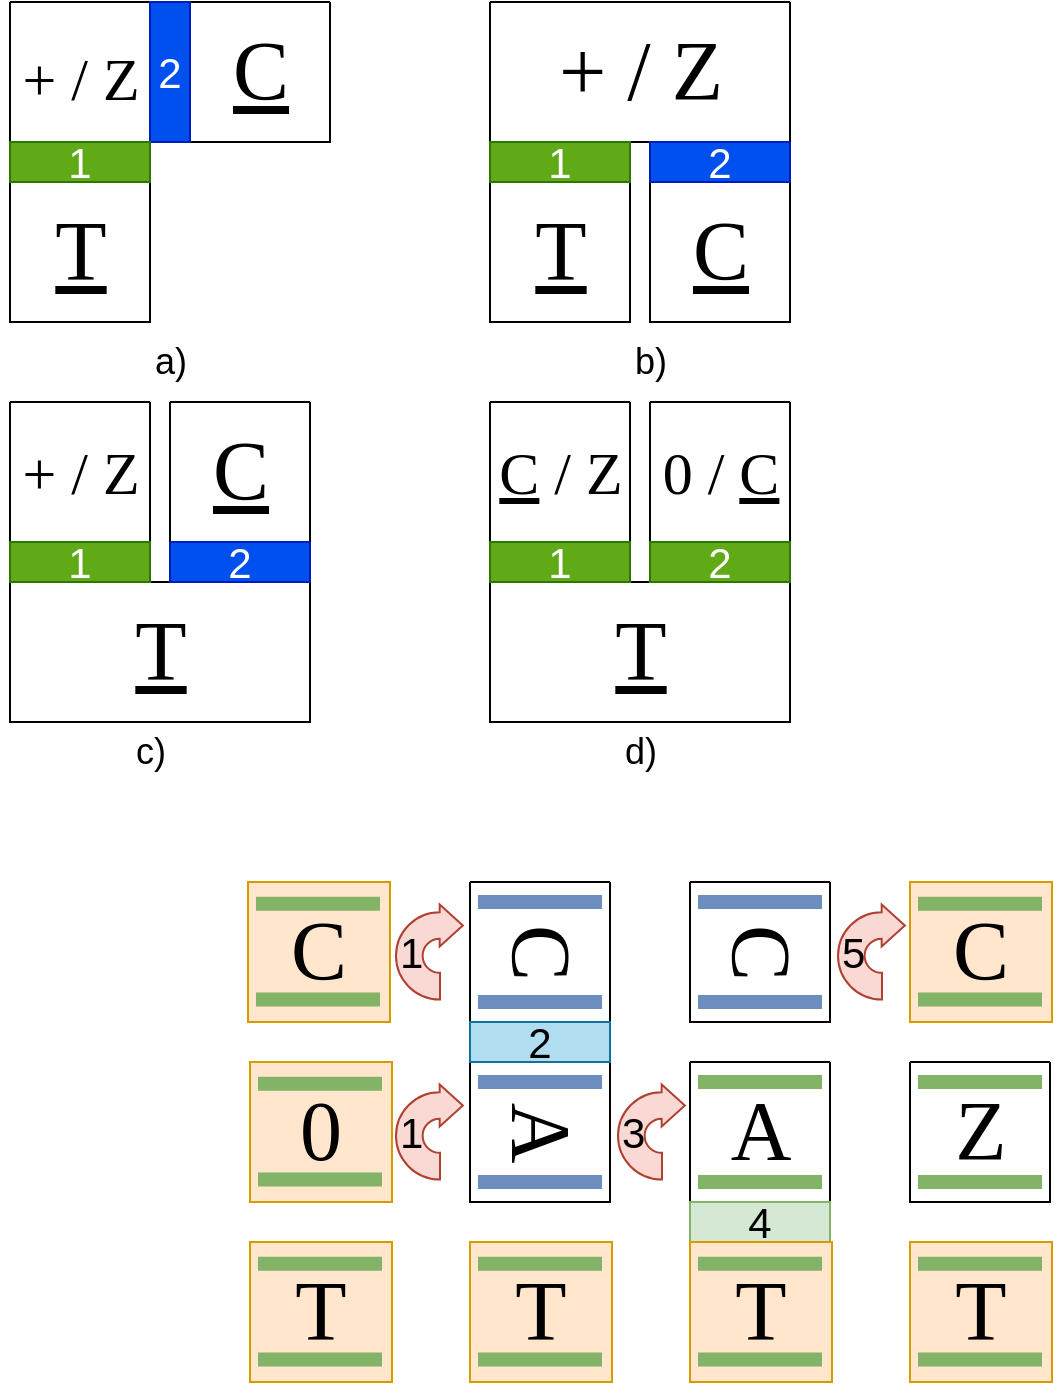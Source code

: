 <mxfile version="28.0.7">
  <diagram name="Page-1" id="nvPgF2uKXpndHgitnm1l">
    <mxGraphModel dx="570" dy="346" grid="1" gridSize="10" guides="1" tooltips="1" connect="1" arrows="1" fold="1" page="1" pageScale="1" pageWidth="827" pageHeight="1169" math="0" shadow="0">
      <root>
        <mxCell id="0" />
        <mxCell id="1" parent="0" />
        <mxCell id="quCFVB519tc5CZQaFRDl-6" value="" style="swimlane;startSize=0;" parent="1" vertex="1">
          <mxGeometry x="80" y="170" width="70" height="70" as="geometry">
            <mxRectangle x="80" y="160" width="50" height="40" as="alternateBounds" />
          </mxGeometry>
        </mxCell>
        <mxCell id="quCFVB519tc5CZQaFRDl-29" value="&lt;u&gt;&lt;font&gt;T&lt;/font&gt;&lt;/u&gt;" style="text;html=1;align=center;verticalAlign=middle;resizable=0;points=[];autosize=1;strokeColor=none;fillColor=none;fontSize=42;fontFamily=Garamond;" parent="quCFVB519tc5CZQaFRDl-6" vertex="1">
          <mxGeometry x="10" y="5" width="50" height="60" as="geometry" />
        </mxCell>
        <mxCell id="quCFVB519tc5CZQaFRDl-1" value="" style="swimlane;startSize=0;" parent="1" vertex="1">
          <mxGeometry x="80" y="80" width="90" height="70" as="geometry" />
        </mxCell>
        <mxCell id="quCFVB519tc5CZQaFRDl-27" value="&lt;div&gt;&lt;font style=&quot;font-size: 30px;&quot;&gt;+ / Z&lt;/font&gt;&lt;/div&gt;" style="text;html=1;align=center;verticalAlign=middle;resizable=0;points=[];autosize=1;strokeColor=none;fillColor=none;fontSize=42;fontFamily=Garamond;spacing=-2;" parent="quCFVB519tc5CZQaFRDl-1" vertex="1">
          <mxGeometry y="5" width="70" height="60" as="geometry" />
        </mxCell>
        <mxCell id="quCFVB519tc5CZQaFRDl-5" value="" style="swimlane;startSize=0;" parent="1" vertex="1">
          <mxGeometry x="170" y="80" width="70" height="70" as="geometry" />
        </mxCell>
        <mxCell id="quCFVB519tc5CZQaFRDl-28" value="&lt;u&gt;&lt;font&gt;C&lt;/font&gt;&lt;/u&gt;" style="text;html=1;align=center;verticalAlign=middle;resizable=0;points=[];autosize=1;strokeColor=none;fillColor=none;fontSize=42;fontFamily=Garamond;" parent="quCFVB519tc5CZQaFRDl-5" vertex="1">
          <mxGeometry x="10" y="5" width="50" height="60" as="geometry" />
        </mxCell>
        <mxCell id="Zl_guKD1lhq5TGo22soF-123" value="2" style="rounded=0;whiteSpace=wrap;html=1;fillColor=#0050ef;fontColor=#ffffff;strokeColor=#001DBC;fontSize=21;" parent="quCFVB519tc5CZQaFRDl-5" vertex="1">
          <mxGeometry x="-20" width="20" height="70" as="geometry" />
        </mxCell>
        <mxCell id="quCFVB519tc5CZQaFRDl-7" value="" style="swimlane;startSize=0;fontSize=19;" parent="1" vertex="1">
          <mxGeometry x="320" y="80" width="150" height="70" as="geometry" />
        </mxCell>
        <mxCell id="quCFVB519tc5CZQaFRDl-30" value="&lt;font style=&quot;font-size: 42px;&quot;&gt;+ / Z&lt;/font&gt;" style="text;html=1;align=center;verticalAlign=middle;resizable=0;points=[];autosize=1;strokeColor=none;fillColor=none;fontSize=25;fontFamily=Garamond;" parent="quCFVB519tc5CZQaFRDl-7" vertex="1">
          <mxGeometry x="20" y="5" width="110" height="60" as="geometry" />
        </mxCell>
        <mxCell id="quCFVB519tc5CZQaFRDl-8" value="" style="swimlane;startSize=0;" parent="1" vertex="1">
          <mxGeometry x="320" y="170" width="70" height="70" as="geometry" />
        </mxCell>
        <mxCell id="quCFVB519tc5CZQaFRDl-32" value="&lt;u&gt;&lt;font&gt;T&lt;/font&gt;&lt;/u&gt;" style="text;html=1;align=center;verticalAlign=middle;resizable=0;points=[];autosize=1;strokeColor=none;fillColor=none;fontSize=42;fontFamily=Garamond;" parent="quCFVB519tc5CZQaFRDl-8" vertex="1">
          <mxGeometry x="10" y="5" width="50" height="60" as="geometry" />
        </mxCell>
        <mxCell id="quCFVB519tc5CZQaFRDl-9" value="" style="swimlane;startSize=0;" parent="1" vertex="1">
          <mxGeometry x="400" y="170" width="70" height="70" as="geometry" />
        </mxCell>
        <mxCell id="quCFVB519tc5CZQaFRDl-31" value="&lt;u&gt;&lt;font&gt;C&lt;/font&gt;&lt;/u&gt;" style="text;html=1;align=center;verticalAlign=middle;resizable=0;points=[];autosize=1;strokeColor=none;fillColor=none;fontSize=42;fontFamily=Garamond;" parent="quCFVB519tc5CZQaFRDl-9" vertex="1">
          <mxGeometry x="10" y="5" width="50" height="60" as="geometry" />
        </mxCell>
        <mxCell id="quCFVB519tc5CZQaFRDl-12" value="" style="swimlane;startSize=0;" parent="1" vertex="1">
          <mxGeometry x="80" y="370" width="150" height="70" as="geometry" />
        </mxCell>
        <mxCell id="quCFVB519tc5CZQaFRDl-35" value="&lt;u&gt;&lt;font&gt;T&lt;/font&gt;&lt;/u&gt;" style="text;html=1;align=center;verticalAlign=middle;resizable=0;points=[];autosize=1;strokeColor=none;fillColor=none;fontSize=42;fontFamily=Garamond;" parent="quCFVB519tc5CZQaFRDl-12" vertex="1">
          <mxGeometry x="50" y="5" width="50" height="60" as="geometry" />
        </mxCell>
        <mxCell id="quCFVB519tc5CZQaFRDl-13" value="" style="swimlane;startSize=0;" parent="1" vertex="1">
          <mxGeometry x="80" y="280" width="70" height="70" as="geometry" />
        </mxCell>
        <mxCell id="quCFVB519tc5CZQaFRDl-33" value="&lt;font style=&quot;font-size: 30px;&quot;&gt;+ / Z&lt;/font&gt;" style="text;html=1;align=center;verticalAlign=middle;resizable=0;points=[];autosize=1;strokeColor=none;fillColor=none;fontSize=32;fontFamily=Garamond;" parent="quCFVB519tc5CZQaFRDl-13" vertex="1">
          <mxGeometry x="-5" y="10" width="80" height="50" as="geometry" />
        </mxCell>
        <mxCell id="quCFVB519tc5CZQaFRDl-14" value="" style="swimlane;startSize=0;" parent="1" vertex="1">
          <mxGeometry x="160" y="280" width="70" height="70" as="geometry" />
        </mxCell>
        <mxCell id="quCFVB519tc5CZQaFRDl-34" value="&lt;u&gt;&lt;font&gt;C&lt;/font&gt;&lt;/u&gt;" style="text;html=1;align=center;verticalAlign=middle;resizable=0;points=[];autosize=1;strokeColor=none;fillColor=none;fontSize=42;fontFamily=Garamond;" parent="quCFVB519tc5CZQaFRDl-14" vertex="1">
          <mxGeometry x="10" y="5" width="50" height="60" as="geometry" />
        </mxCell>
        <mxCell id="quCFVB519tc5CZQaFRDl-15" value="" style="swimlane;startSize=0;" parent="1" vertex="1">
          <mxGeometry x="320" y="370" width="150" height="70" as="geometry" />
        </mxCell>
        <mxCell id="quCFVB519tc5CZQaFRDl-39" value="&lt;u&gt;&lt;font&gt;T&lt;/font&gt;&lt;/u&gt;" style="text;html=1;align=center;verticalAlign=middle;resizable=0;points=[];autosize=1;strokeColor=none;fillColor=none;fontSize=42;fontFamily=Garamond;" parent="quCFVB519tc5CZQaFRDl-15" vertex="1">
          <mxGeometry x="50" y="5" width="50" height="60" as="geometry" />
        </mxCell>
        <mxCell id="quCFVB519tc5CZQaFRDl-16" value="" style="swimlane;startSize=0;" parent="1" vertex="1">
          <mxGeometry x="320" y="280" width="70" height="70" as="geometry" />
        </mxCell>
        <mxCell id="quCFVB519tc5CZQaFRDl-36" value="&lt;u&gt;C&lt;/u&gt; / Z" style="text;html=1;align=center;verticalAlign=middle;resizable=0;points=[];autosize=1;strokeColor=none;fillColor=none;fontSize=30;fontFamily=Garamond;" parent="quCFVB519tc5CZQaFRDl-16" vertex="1">
          <mxGeometry x="-10" y="10" width="90" height="50" as="geometry" />
        </mxCell>
        <mxCell id="quCFVB519tc5CZQaFRDl-17" value="" style="swimlane;startSize=0;" parent="1" vertex="1">
          <mxGeometry x="400" y="280" width="70" height="70" as="geometry" />
        </mxCell>
        <mxCell id="quCFVB519tc5CZQaFRDl-37" value="0 / &lt;u&gt;C&lt;/u&gt;" style="text;html=1;align=center;verticalAlign=middle;resizable=0;points=[];autosize=1;strokeColor=none;fillColor=none;fontSize=30;fontFamily=Garamond;" parent="quCFVB519tc5CZQaFRDl-17" vertex="1">
          <mxGeometry x="-5" y="10" width="80" height="50" as="geometry" />
        </mxCell>
        <mxCell id="quCFVB519tc5CZQaFRDl-40" value="a)" style="text;html=1;align=center;verticalAlign=middle;resizable=0;points=[];autosize=1;strokeColor=none;fillColor=none;fontSize=18;" parent="1" vertex="1">
          <mxGeometry x="140" y="240" width="40" height="40" as="geometry" />
        </mxCell>
        <mxCell id="quCFVB519tc5CZQaFRDl-41" value="b)" style="text;html=1;align=center;verticalAlign=middle;resizable=0;points=[];autosize=1;strokeColor=none;fillColor=none;fontSize=18;" parent="1" vertex="1">
          <mxGeometry x="380" y="240" width="40" height="40" as="geometry" />
        </mxCell>
        <mxCell id="quCFVB519tc5CZQaFRDl-42" value="c)" style="text;html=1;align=center;verticalAlign=middle;resizable=0;points=[];autosize=1;strokeColor=none;fillColor=none;fontSize=18;" parent="1" vertex="1">
          <mxGeometry x="130" y="435" width="40" height="40" as="geometry" />
        </mxCell>
        <mxCell id="quCFVB519tc5CZQaFRDl-43" value="d)" style="text;html=1;align=center;verticalAlign=middle;resizable=0;points=[];autosize=1;strokeColor=none;fillColor=none;fontSize=18;" parent="1" vertex="1">
          <mxGeometry x="375" y="435" width="40" height="40" as="geometry" />
        </mxCell>
        <mxCell id="Zl_guKD1lhq5TGo22soF-39" value="1" style="html=1;shadow=0;dashed=0;align=left;verticalAlign=middle;shape=mxgraph.arrows2.uTurnArrow;dy=6.66;arrowHead=20.98;dx2=11.59;fillColor=#fad9d5;strokeColor=#ae4132;movable=1;resizable=1;rotatable=1;deletable=1;editable=1;locked=0;connectable=1;fontFamily=Helvetica;fontStyle=0;fontSize=21;" parent="1" vertex="1">
          <mxGeometry x="273" y="531.25" width="22" height="47.5" as="geometry" />
        </mxCell>
        <mxCell id="Zl_guKD1lhq5TGo22soF-45" value="" style="swimlane;startSize=0;" parent="1" vertex="1">
          <mxGeometry x="310" y="520" width="70" height="70" as="geometry" />
        </mxCell>
        <mxCell id="Zl_guKD1lhq5TGo22soF-46" value="&lt;font&gt;C&lt;/font&gt;" style="text;html=1;align=center;verticalAlign=middle;resizable=0;points=[];autosize=1;strokeColor=none;fillColor=none;fontSize=42;fontFamily=Garamond;rotation=90;" parent="Zl_guKD1lhq5TGo22soF-45" vertex="1">
          <mxGeometry x="10" y="5" width="50" height="60" as="geometry" />
        </mxCell>
        <mxCell id="Zl_guKD1lhq5TGo22soF-47" value="" style="endArrow=none;html=1;rounded=0;strokeWidth=7;fillColor=#dae8fc;strokeColor=#6c8ebf;" parent="Zl_guKD1lhq5TGo22soF-45" edge="1">
          <mxGeometry width="50" height="50" relative="1" as="geometry">
            <mxPoint x="4" y="10" as="sourcePoint" />
            <mxPoint x="66" y="10" as="targetPoint" />
          </mxGeometry>
        </mxCell>
        <mxCell id="Zl_guKD1lhq5TGo22soF-48" value="" style="endArrow=none;html=1;rounded=0;strokeWidth=7;fillColor=#dae8fc;strokeColor=#6c8ebf;" parent="Zl_guKD1lhq5TGo22soF-45" edge="1">
          <mxGeometry width="50" height="50" relative="1" as="geometry">
            <mxPoint x="4" y="60" as="sourcePoint" />
            <mxPoint x="66" y="60" as="targetPoint" />
          </mxGeometry>
        </mxCell>
        <mxCell id="Zl_guKD1lhq5TGo22soF-54" value="" style="swimlane;startSize=0;" parent="1" vertex="1">
          <mxGeometry x="310" y="610" width="70" height="70" as="geometry" />
        </mxCell>
        <mxCell id="Zl_guKD1lhq5TGo22soF-55" value="A" style="text;html=1;align=center;verticalAlign=middle;resizable=0;points=[];autosize=1;strokeColor=none;fillColor=none;fontSize=42;fontFamily=Garamond;rotation=90;" parent="Zl_guKD1lhq5TGo22soF-54" vertex="1">
          <mxGeometry x="10" y="5" width="50" height="60" as="geometry" />
        </mxCell>
        <mxCell id="Zl_guKD1lhq5TGo22soF-56" value="" style="endArrow=none;html=1;rounded=0;strokeWidth=7;fillColor=#dae8fc;strokeColor=#6c8ebf;" parent="Zl_guKD1lhq5TGo22soF-54" edge="1">
          <mxGeometry width="50" height="50" relative="1" as="geometry">
            <mxPoint x="4" y="10" as="sourcePoint" />
            <mxPoint x="66" y="10" as="targetPoint" />
          </mxGeometry>
        </mxCell>
        <mxCell id="Zl_guKD1lhq5TGo22soF-57" value="" style="endArrow=none;html=1;rounded=0;strokeWidth=7;fillColor=#dae8fc;strokeColor=#6c8ebf;" parent="Zl_guKD1lhq5TGo22soF-54" edge="1">
          <mxGeometry width="50" height="50" relative="1" as="geometry">
            <mxPoint x="4" y="60" as="sourcePoint" />
            <mxPoint x="66" y="60" as="targetPoint" />
          </mxGeometry>
        </mxCell>
        <mxCell id="Zl_guKD1lhq5TGo22soF-71" value="" style="swimlane;startSize=0;" parent="1" vertex="1">
          <mxGeometry x="420" y="520" width="70" height="70" as="geometry" />
        </mxCell>
        <mxCell id="Zl_guKD1lhq5TGo22soF-72" value="&lt;font&gt;C&lt;/font&gt;" style="text;html=1;align=center;verticalAlign=middle;resizable=0;points=[];autosize=1;strokeColor=none;fillColor=none;fontSize=42;fontFamily=Garamond;rotation=90;" parent="Zl_guKD1lhq5TGo22soF-71" vertex="1">
          <mxGeometry x="10" y="5" width="50" height="60" as="geometry" />
        </mxCell>
        <mxCell id="Zl_guKD1lhq5TGo22soF-73" value="" style="endArrow=none;html=1;rounded=0;strokeWidth=7;fillColor=#dae8fc;strokeColor=#6c8ebf;" parent="Zl_guKD1lhq5TGo22soF-71" edge="1">
          <mxGeometry width="50" height="50" relative="1" as="geometry">
            <mxPoint x="4" y="10" as="sourcePoint" />
            <mxPoint x="66" y="10" as="targetPoint" />
          </mxGeometry>
        </mxCell>
        <mxCell id="Zl_guKD1lhq5TGo22soF-74" value="" style="endArrow=none;html=1;rounded=0;strokeWidth=7;fillColor=#dae8fc;strokeColor=#6c8ebf;" parent="Zl_guKD1lhq5TGo22soF-71" edge="1">
          <mxGeometry width="50" height="50" relative="1" as="geometry">
            <mxPoint x="4" y="60" as="sourcePoint" />
            <mxPoint x="66" y="60" as="targetPoint" />
          </mxGeometry>
        </mxCell>
        <mxCell id="Zl_guKD1lhq5TGo22soF-75" value="" style="swimlane;startSize=0;" parent="1" vertex="1">
          <mxGeometry x="420" y="610" width="70" height="70" as="geometry" />
        </mxCell>
        <mxCell id="Zl_guKD1lhq5TGo22soF-76" value="A" style="text;html=1;align=center;verticalAlign=middle;resizable=0;points=[];autosize=1;strokeColor=none;fillColor=none;fontSize=42;fontFamily=Garamond;" parent="Zl_guKD1lhq5TGo22soF-75" vertex="1">
          <mxGeometry x="10" y="5" width="50" height="60" as="geometry" />
        </mxCell>
        <mxCell id="Zl_guKD1lhq5TGo22soF-77" value="" style="endArrow=none;html=1;rounded=0;strokeWidth=7;fillColor=#d5e8d4;strokeColor=#82b366;" parent="Zl_guKD1lhq5TGo22soF-75" edge="1">
          <mxGeometry width="50" height="50" relative="1" as="geometry">
            <mxPoint x="4" y="10" as="sourcePoint" />
            <mxPoint x="66" y="10" as="targetPoint" />
          </mxGeometry>
        </mxCell>
        <mxCell id="Zl_guKD1lhq5TGo22soF-78" value="" style="endArrow=none;html=1;rounded=0;strokeWidth=7;fillColor=#d5e8d4;strokeColor=#82b366;" parent="Zl_guKD1lhq5TGo22soF-75" edge="1">
          <mxGeometry width="50" height="50" relative="1" as="geometry">
            <mxPoint x="4" y="60" as="sourcePoint" />
            <mxPoint x="66" y="60" as="targetPoint" />
          </mxGeometry>
        </mxCell>
        <mxCell id="Zl_guKD1lhq5TGo22soF-88" value="" style="swimlane;startSize=0;" parent="1" vertex="1">
          <mxGeometry x="530" y="610" width="70" height="70" as="geometry" />
        </mxCell>
        <mxCell id="Zl_guKD1lhq5TGo22soF-89" value="Z" style="text;html=1;align=center;verticalAlign=middle;resizable=0;points=[];autosize=1;strokeColor=none;fillColor=none;fontSize=42;fontFamily=Garamond;" parent="Zl_guKD1lhq5TGo22soF-88" vertex="1">
          <mxGeometry x="10" y="5" width="50" height="60" as="geometry" />
        </mxCell>
        <mxCell id="Zl_guKD1lhq5TGo22soF-90" value="" style="endArrow=none;html=1;rounded=0;strokeWidth=7;fillColor=#d5e8d4;strokeColor=#82b366;" parent="Zl_guKD1lhq5TGo22soF-88" edge="1">
          <mxGeometry width="50" height="50" relative="1" as="geometry">
            <mxPoint x="4" y="10" as="sourcePoint" />
            <mxPoint x="66" y="10" as="targetPoint" />
          </mxGeometry>
        </mxCell>
        <mxCell id="Zl_guKD1lhq5TGo22soF-91" value="" style="endArrow=none;html=1;rounded=0;strokeWidth=7;fillColor=#d5e8d4;strokeColor=#82b366;" parent="Zl_guKD1lhq5TGo22soF-88" edge="1">
          <mxGeometry width="50" height="50" relative="1" as="geometry">
            <mxPoint x="4" y="60" as="sourcePoint" />
            <mxPoint x="66" y="60" as="targetPoint" />
          </mxGeometry>
        </mxCell>
        <mxCell id="Zl_guKD1lhq5TGo22soF-120" value="&lt;font style=&quot;font-size: 21px;&quot;&gt;1&lt;/font&gt;" style="rounded=0;whiteSpace=wrap;html=1;fillColor=#60a917;fontColor=#ffffff;strokeColor=#2D7600;" parent="1" vertex="1">
          <mxGeometry x="80" y="150" width="70" height="20" as="geometry" />
        </mxCell>
        <mxCell id="Zl_guKD1lhq5TGo22soF-121" value="2" style="rounded=0;whiteSpace=wrap;html=1;fillColor=#0050ef;fontColor=#ffffff;strokeColor=#001DBC;fontSize=21;" parent="1" vertex="1">
          <mxGeometry x="400" y="150" width="70" height="20" as="geometry" />
        </mxCell>
        <mxCell id="Zl_guKD1lhq5TGo22soF-122" value="1" style="rounded=0;whiteSpace=wrap;html=1;fillColor=#60a917;fontColor=#ffffff;strokeColor=#2D7600;fontSize=21;" parent="1" vertex="1">
          <mxGeometry x="320" y="150" width="70" height="20" as="geometry" />
        </mxCell>
        <mxCell id="Zl_guKD1lhq5TGo22soF-124" value="1" style="rounded=0;whiteSpace=wrap;html=1;fillColor=#60a917;fontColor=#ffffff;strokeColor=#2D7600;fontSize=21;" parent="1" vertex="1">
          <mxGeometry x="80" y="350" width="70" height="20" as="geometry" />
        </mxCell>
        <mxCell id="Zl_guKD1lhq5TGo22soF-125" value="2" style="rounded=0;whiteSpace=wrap;html=1;fillColor=#0050ef;fontColor=#ffffff;strokeColor=#001DBC;fontSize=21;" parent="1" vertex="1">
          <mxGeometry x="160" y="350" width="70" height="20" as="geometry" />
        </mxCell>
        <mxCell id="Zl_guKD1lhq5TGo22soF-126" value="1" style="rounded=0;whiteSpace=wrap;html=1;fillColor=#60a917;fontColor=#ffffff;strokeColor=#2D7600;fontSize=21;" parent="1" vertex="1">
          <mxGeometry x="320" y="350" width="70" height="20" as="geometry" />
        </mxCell>
        <mxCell id="Zl_guKD1lhq5TGo22soF-127" value="2" style="rounded=0;whiteSpace=wrap;html=1;fillColor=#60a917;fontColor=#ffffff;strokeColor=#2D7600;fontSize=21;" parent="1" vertex="1">
          <mxGeometry x="400" y="350" width="70" height="20" as="geometry" />
        </mxCell>
        <mxCell id="Zl_guKD1lhq5TGo22soF-128" value="2" style="rounded=0;whiteSpace=wrap;html=1;fillColor=#b1ddf0;strokeColor=#10739e;fontSize=21;" parent="1" vertex="1">
          <mxGeometry x="310" y="590" width="70" height="20" as="geometry" />
        </mxCell>
        <mxCell id="Zl_guKD1lhq5TGo22soF-129" value="4" style="rounded=0;whiteSpace=wrap;html=1;fillColor=#d5e8d4;strokeColor=#82b366;fontSize=21;" parent="1" vertex="1">
          <mxGeometry x="420" y="680" width="70" height="20" as="geometry" />
        </mxCell>
        <mxCell id="Zl_guKD1lhq5TGo22soF-134" value="1" style="html=1;shadow=0;dashed=0;align=left;verticalAlign=middle;shape=mxgraph.arrows2.uTurnArrow;dy=6.66;arrowHead=20.98;dx2=11.59;fillColor=#fad9d5;strokeColor=#ae4132;movable=1;resizable=1;rotatable=1;deletable=1;editable=1;locked=0;connectable=1;fontFamily=Helvetica;fontStyle=0;fontSize=21;" parent="1" vertex="1">
          <mxGeometry x="273" y="621.25" width="22" height="47.5" as="geometry" />
        </mxCell>
        <mxCell id="Zl_guKD1lhq5TGo22soF-135" value="3" style="html=1;shadow=0;dashed=0;align=left;verticalAlign=middle;shape=mxgraph.arrows2.uTurnArrow;dy=6.66;arrowHead=20.98;dx2=11.59;fillColor=#fad9d5;strokeColor=#ae4132;movable=1;resizable=1;rotatable=1;deletable=1;editable=1;locked=0;connectable=1;fontFamily=Helvetica;fontStyle=0;fontSize=21;" parent="1" vertex="1">
          <mxGeometry x="384" y="621.25" width="22" height="47.5" as="geometry" />
        </mxCell>
        <mxCell id="Zl_guKD1lhq5TGo22soF-136" value="&lt;div&gt;5&lt;/div&gt;" style="html=1;shadow=0;dashed=0;align=left;verticalAlign=middle;shape=mxgraph.arrows2.uTurnArrow;dy=6.66;arrowHead=20.98;dx2=11.59;fillColor=#fad9d5;strokeColor=#ae4132;movable=1;resizable=1;rotatable=1;deletable=1;editable=1;locked=0;connectable=1;fontFamily=Helvetica;fontStyle=0;fontSize=21;" parent="1" vertex="1">
          <mxGeometry x="494" y="531.25" width="22" height="47.5" as="geometry" />
        </mxCell>
        <mxCell id="uUMKanFMK57B4EQ0Y6xT-7" value="" style="group" vertex="1" connectable="0" parent="1">
          <mxGeometry x="199" y="520" width="71" height="70" as="geometry" />
        </mxCell>
        <mxCell id="uUMKanFMK57B4EQ0Y6xT-5" value="" style="rounded=0;whiteSpace=wrap;html=1;fillColor=#ffe6cc;strokeColor=#d79b00;" vertex="1" parent="uUMKanFMK57B4EQ0Y6xT-7">
          <mxGeometry width="71" height="70" as="geometry" />
        </mxCell>
        <mxCell id="Zl_guKD1lhq5TGo22soF-29" value="" style="endArrow=none;html=1;rounded=0;strokeWidth=7;fillColor=#d5e8d4;strokeColor=#82b366;" parent="uUMKanFMK57B4EQ0Y6xT-7" edge="1">
          <mxGeometry width="50" height="50" relative="1" as="geometry">
            <mxPoint x="4" y="10.85" as="sourcePoint" />
            <mxPoint x="66" y="10.85" as="targetPoint" />
          </mxGeometry>
        </mxCell>
        <mxCell id="Zl_guKD1lhq5TGo22soF-30" value="" style="endArrow=none;html=1;rounded=0;strokeWidth=7;fillColor=#d5e8d4;strokeColor=#82b366;" parent="uUMKanFMK57B4EQ0Y6xT-7" edge="1">
          <mxGeometry width="50" height="50" relative="1" as="geometry">
            <mxPoint x="4" y="58.75" as="sourcePoint" />
            <mxPoint x="66" y="58.75" as="targetPoint" />
          </mxGeometry>
        </mxCell>
        <mxCell id="Zl_guKD1lhq5TGo22soF-28" value="&lt;font&gt;C&lt;/font&gt;" style="text;html=1;align=center;verticalAlign=middle;resizable=0;points=[];autosize=1;strokeColor=none;fillColor=none;fontSize=42;fontFamily=Garamond;" parent="uUMKanFMK57B4EQ0Y6xT-7" vertex="1">
          <mxGeometry x="10" y="5" width="50" height="60" as="geometry" />
        </mxCell>
        <mxCell id="uUMKanFMK57B4EQ0Y6xT-8" value="" style="group" vertex="1" connectable="0" parent="1">
          <mxGeometry x="530" y="520" width="71" height="70" as="geometry" />
        </mxCell>
        <mxCell id="uUMKanFMK57B4EQ0Y6xT-9" value="" style="rounded=0;whiteSpace=wrap;html=1;fillColor=#ffe6cc;strokeColor=#d79b00;" vertex="1" parent="uUMKanFMK57B4EQ0Y6xT-8">
          <mxGeometry width="71" height="70" as="geometry" />
        </mxCell>
        <mxCell id="uUMKanFMK57B4EQ0Y6xT-10" value="" style="endArrow=none;html=1;rounded=0;strokeWidth=7;fillColor=#d5e8d4;strokeColor=#82b366;" edge="1" parent="uUMKanFMK57B4EQ0Y6xT-8">
          <mxGeometry width="50" height="50" relative="1" as="geometry">
            <mxPoint x="4" y="10.85" as="sourcePoint" />
            <mxPoint x="66" y="10.85" as="targetPoint" />
          </mxGeometry>
        </mxCell>
        <mxCell id="uUMKanFMK57B4EQ0Y6xT-11" value="" style="endArrow=none;html=1;rounded=0;strokeWidth=7;fillColor=#d5e8d4;strokeColor=#82b366;" edge="1" parent="uUMKanFMK57B4EQ0Y6xT-8">
          <mxGeometry width="50" height="50" relative="1" as="geometry">
            <mxPoint x="4" y="58.75" as="sourcePoint" />
            <mxPoint x="66" y="58.75" as="targetPoint" />
          </mxGeometry>
        </mxCell>
        <mxCell id="uUMKanFMK57B4EQ0Y6xT-12" value="&lt;font&gt;C&lt;/font&gt;" style="text;html=1;align=center;verticalAlign=middle;resizable=0;points=[];autosize=1;strokeColor=none;fillColor=none;fontSize=42;fontFamily=Garamond;" vertex="1" parent="uUMKanFMK57B4EQ0Y6xT-8">
          <mxGeometry x="10" y="5" width="50" height="60" as="geometry" />
        </mxCell>
        <mxCell id="uUMKanFMK57B4EQ0Y6xT-13" value="" style="group" vertex="1" connectable="0" parent="1">
          <mxGeometry x="200" y="610" width="71" height="70" as="geometry" />
        </mxCell>
        <mxCell id="uUMKanFMK57B4EQ0Y6xT-14" value="" style="rounded=0;whiteSpace=wrap;html=1;fillColor=#ffe6cc;strokeColor=#d79b00;" vertex="1" parent="uUMKanFMK57B4EQ0Y6xT-13">
          <mxGeometry width="71" height="70" as="geometry" />
        </mxCell>
        <mxCell id="uUMKanFMK57B4EQ0Y6xT-15" value="" style="endArrow=none;html=1;rounded=0;strokeWidth=7;fillColor=#d5e8d4;strokeColor=#82b366;" edge="1" parent="uUMKanFMK57B4EQ0Y6xT-13">
          <mxGeometry width="50" height="50" relative="1" as="geometry">
            <mxPoint x="4" y="10.85" as="sourcePoint" />
            <mxPoint x="66" y="10.85" as="targetPoint" />
          </mxGeometry>
        </mxCell>
        <mxCell id="uUMKanFMK57B4EQ0Y6xT-16" value="" style="endArrow=none;html=1;rounded=0;strokeWidth=7;fillColor=#d5e8d4;strokeColor=#82b366;" edge="1" parent="uUMKanFMK57B4EQ0Y6xT-13">
          <mxGeometry width="50" height="50" relative="1" as="geometry">
            <mxPoint x="4" y="58.75" as="sourcePoint" />
            <mxPoint x="66" y="58.75" as="targetPoint" />
          </mxGeometry>
        </mxCell>
        <mxCell id="uUMKanFMK57B4EQ0Y6xT-17" value="0" style="text;html=1;align=center;verticalAlign=middle;resizable=0;points=[];autosize=1;strokeColor=none;fillColor=none;fontSize=42;fontFamily=Garamond;" vertex="1" parent="uUMKanFMK57B4EQ0Y6xT-13">
          <mxGeometry x="15" y="5" width="40" height="60" as="geometry" />
        </mxCell>
        <mxCell id="uUMKanFMK57B4EQ0Y6xT-18" value="" style="group" vertex="1" connectable="0" parent="1">
          <mxGeometry x="310" y="700" width="71" height="70" as="geometry" />
        </mxCell>
        <mxCell id="uUMKanFMK57B4EQ0Y6xT-19" value="" style="rounded=0;whiteSpace=wrap;html=1;fillColor=#ffe6cc;strokeColor=#d79b00;" vertex="1" parent="uUMKanFMK57B4EQ0Y6xT-18">
          <mxGeometry width="71" height="70" as="geometry" />
        </mxCell>
        <mxCell id="uUMKanFMK57B4EQ0Y6xT-20" value="" style="endArrow=none;html=1;rounded=0;strokeWidth=7;fillColor=#d5e8d4;strokeColor=#82b366;" edge="1" parent="uUMKanFMK57B4EQ0Y6xT-18">
          <mxGeometry width="50" height="50" relative="1" as="geometry">
            <mxPoint x="4" y="10.85" as="sourcePoint" />
            <mxPoint x="66" y="10.85" as="targetPoint" />
          </mxGeometry>
        </mxCell>
        <mxCell id="uUMKanFMK57B4EQ0Y6xT-21" value="" style="endArrow=none;html=1;rounded=0;strokeWidth=7;fillColor=#d5e8d4;strokeColor=#82b366;" edge="1" parent="uUMKanFMK57B4EQ0Y6xT-18">
          <mxGeometry width="50" height="50" relative="1" as="geometry">
            <mxPoint x="4" y="58.75" as="sourcePoint" />
            <mxPoint x="66" y="58.75" as="targetPoint" />
          </mxGeometry>
        </mxCell>
        <mxCell id="uUMKanFMK57B4EQ0Y6xT-22" value="T" style="text;html=1;align=center;verticalAlign=middle;resizable=0;points=[];autosize=1;strokeColor=none;fillColor=none;fontSize=42;fontFamily=Garamond;" vertex="1" parent="uUMKanFMK57B4EQ0Y6xT-18">
          <mxGeometry x="10" y="5" width="50" height="60" as="geometry" />
        </mxCell>
        <mxCell id="uUMKanFMK57B4EQ0Y6xT-23" value="" style="group" vertex="1" connectable="0" parent="1">
          <mxGeometry x="420" y="700" width="71" height="70" as="geometry" />
        </mxCell>
        <mxCell id="uUMKanFMK57B4EQ0Y6xT-24" value="" style="rounded=0;whiteSpace=wrap;html=1;fillColor=#ffe6cc;strokeColor=#d79b00;" vertex="1" parent="uUMKanFMK57B4EQ0Y6xT-23">
          <mxGeometry width="71" height="70" as="geometry" />
        </mxCell>
        <mxCell id="uUMKanFMK57B4EQ0Y6xT-25" value="" style="endArrow=none;html=1;rounded=0;strokeWidth=7;fillColor=#d5e8d4;strokeColor=#82b366;" edge="1" parent="uUMKanFMK57B4EQ0Y6xT-23">
          <mxGeometry width="50" height="50" relative="1" as="geometry">
            <mxPoint x="4" y="10.85" as="sourcePoint" />
            <mxPoint x="66" y="10.85" as="targetPoint" />
          </mxGeometry>
        </mxCell>
        <mxCell id="uUMKanFMK57B4EQ0Y6xT-26" value="" style="endArrow=none;html=1;rounded=0;strokeWidth=7;fillColor=#d5e8d4;strokeColor=#82b366;" edge="1" parent="uUMKanFMK57B4EQ0Y6xT-23">
          <mxGeometry width="50" height="50" relative="1" as="geometry">
            <mxPoint x="4" y="58.75" as="sourcePoint" />
            <mxPoint x="66" y="58.75" as="targetPoint" />
          </mxGeometry>
        </mxCell>
        <mxCell id="uUMKanFMK57B4EQ0Y6xT-27" value="T" style="text;html=1;align=center;verticalAlign=middle;resizable=0;points=[];autosize=1;strokeColor=none;fillColor=none;fontSize=42;fontFamily=Garamond;" vertex="1" parent="uUMKanFMK57B4EQ0Y6xT-23">
          <mxGeometry x="10" y="5" width="50" height="60" as="geometry" />
        </mxCell>
        <mxCell id="uUMKanFMK57B4EQ0Y6xT-28" value="" style="group" vertex="1" connectable="0" parent="1">
          <mxGeometry x="530" y="700" width="71" height="70" as="geometry" />
        </mxCell>
        <mxCell id="uUMKanFMK57B4EQ0Y6xT-29" value="" style="rounded=0;whiteSpace=wrap;html=1;fillColor=#ffe6cc;strokeColor=#d79b00;" vertex="1" parent="uUMKanFMK57B4EQ0Y6xT-28">
          <mxGeometry width="71" height="70" as="geometry" />
        </mxCell>
        <mxCell id="uUMKanFMK57B4EQ0Y6xT-30" value="" style="endArrow=none;html=1;rounded=0;strokeWidth=7;fillColor=#d5e8d4;strokeColor=#82b366;" edge="1" parent="uUMKanFMK57B4EQ0Y6xT-28">
          <mxGeometry width="50" height="50" relative="1" as="geometry">
            <mxPoint x="4" y="10.85" as="sourcePoint" />
            <mxPoint x="66" y="10.85" as="targetPoint" />
          </mxGeometry>
        </mxCell>
        <mxCell id="uUMKanFMK57B4EQ0Y6xT-31" value="" style="endArrow=none;html=1;rounded=0;strokeWidth=7;fillColor=#d5e8d4;strokeColor=#82b366;" edge="1" parent="uUMKanFMK57B4EQ0Y6xT-28">
          <mxGeometry width="50" height="50" relative="1" as="geometry">
            <mxPoint x="4" y="58.75" as="sourcePoint" />
            <mxPoint x="66" y="58.75" as="targetPoint" />
          </mxGeometry>
        </mxCell>
        <mxCell id="uUMKanFMK57B4EQ0Y6xT-32" value="T" style="text;html=1;align=center;verticalAlign=middle;resizable=0;points=[];autosize=1;strokeColor=none;fillColor=none;fontSize=42;fontFamily=Garamond;" vertex="1" parent="uUMKanFMK57B4EQ0Y6xT-28">
          <mxGeometry x="10" y="5" width="50" height="60" as="geometry" />
        </mxCell>
        <mxCell id="uUMKanFMK57B4EQ0Y6xT-33" value="" style="group" vertex="1" connectable="0" parent="1">
          <mxGeometry x="200" y="700" width="71" height="70" as="geometry" />
        </mxCell>
        <mxCell id="uUMKanFMK57B4EQ0Y6xT-34" value="" style="rounded=0;whiteSpace=wrap;html=1;fillColor=#ffe6cc;strokeColor=#d79b00;" vertex="1" parent="uUMKanFMK57B4EQ0Y6xT-33">
          <mxGeometry width="71" height="70" as="geometry" />
        </mxCell>
        <mxCell id="uUMKanFMK57B4EQ0Y6xT-35" value="" style="endArrow=none;html=1;rounded=0;strokeWidth=7;fillColor=#d5e8d4;strokeColor=#82b366;" edge="1" parent="uUMKanFMK57B4EQ0Y6xT-33">
          <mxGeometry width="50" height="50" relative="1" as="geometry">
            <mxPoint x="4" y="10.85" as="sourcePoint" />
            <mxPoint x="66" y="10.85" as="targetPoint" />
          </mxGeometry>
        </mxCell>
        <mxCell id="uUMKanFMK57B4EQ0Y6xT-36" value="" style="endArrow=none;html=1;rounded=0;strokeWidth=7;fillColor=#d5e8d4;strokeColor=#82b366;" edge="1" parent="uUMKanFMK57B4EQ0Y6xT-33">
          <mxGeometry width="50" height="50" relative="1" as="geometry">
            <mxPoint x="4" y="58.75" as="sourcePoint" />
            <mxPoint x="66" y="58.75" as="targetPoint" />
          </mxGeometry>
        </mxCell>
        <mxCell id="uUMKanFMK57B4EQ0Y6xT-37" value="T" style="text;html=1;align=center;verticalAlign=middle;resizable=0;points=[];autosize=1;strokeColor=none;fillColor=none;fontSize=42;fontFamily=Garamond;" vertex="1" parent="uUMKanFMK57B4EQ0Y6xT-33">
          <mxGeometry x="10" y="5" width="50" height="60" as="geometry" />
        </mxCell>
      </root>
    </mxGraphModel>
  </diagram>
</mxfile>
